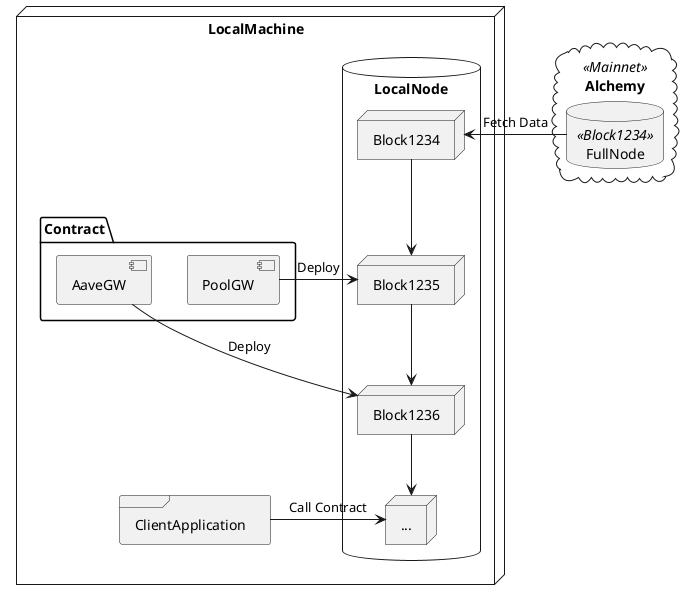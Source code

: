 @startuml alchemy
cloud Alchemy <<Mainnet>> {
  database FullNode <<Block1234>>
}

node LocalMachine {
  database LocalNode {
    node Block1234
    node Block1235
    node Block1236
    node "..." as continue
    Block1234 -down-> Block1235
    Block1235 -down-> Block1236
    Block1236 --> continue
  }
  
  package Contract {
    [AaveGW]
    [PoolGW]
  }

  frame ClientApplication

  PoolGW -right-> Block1235: Deploy
  AaveGW --> Block1236: Deploy
  ClientApplication -left-> continue: Call Contract
}

FullNode -left--> Block1234 : Fetch Data